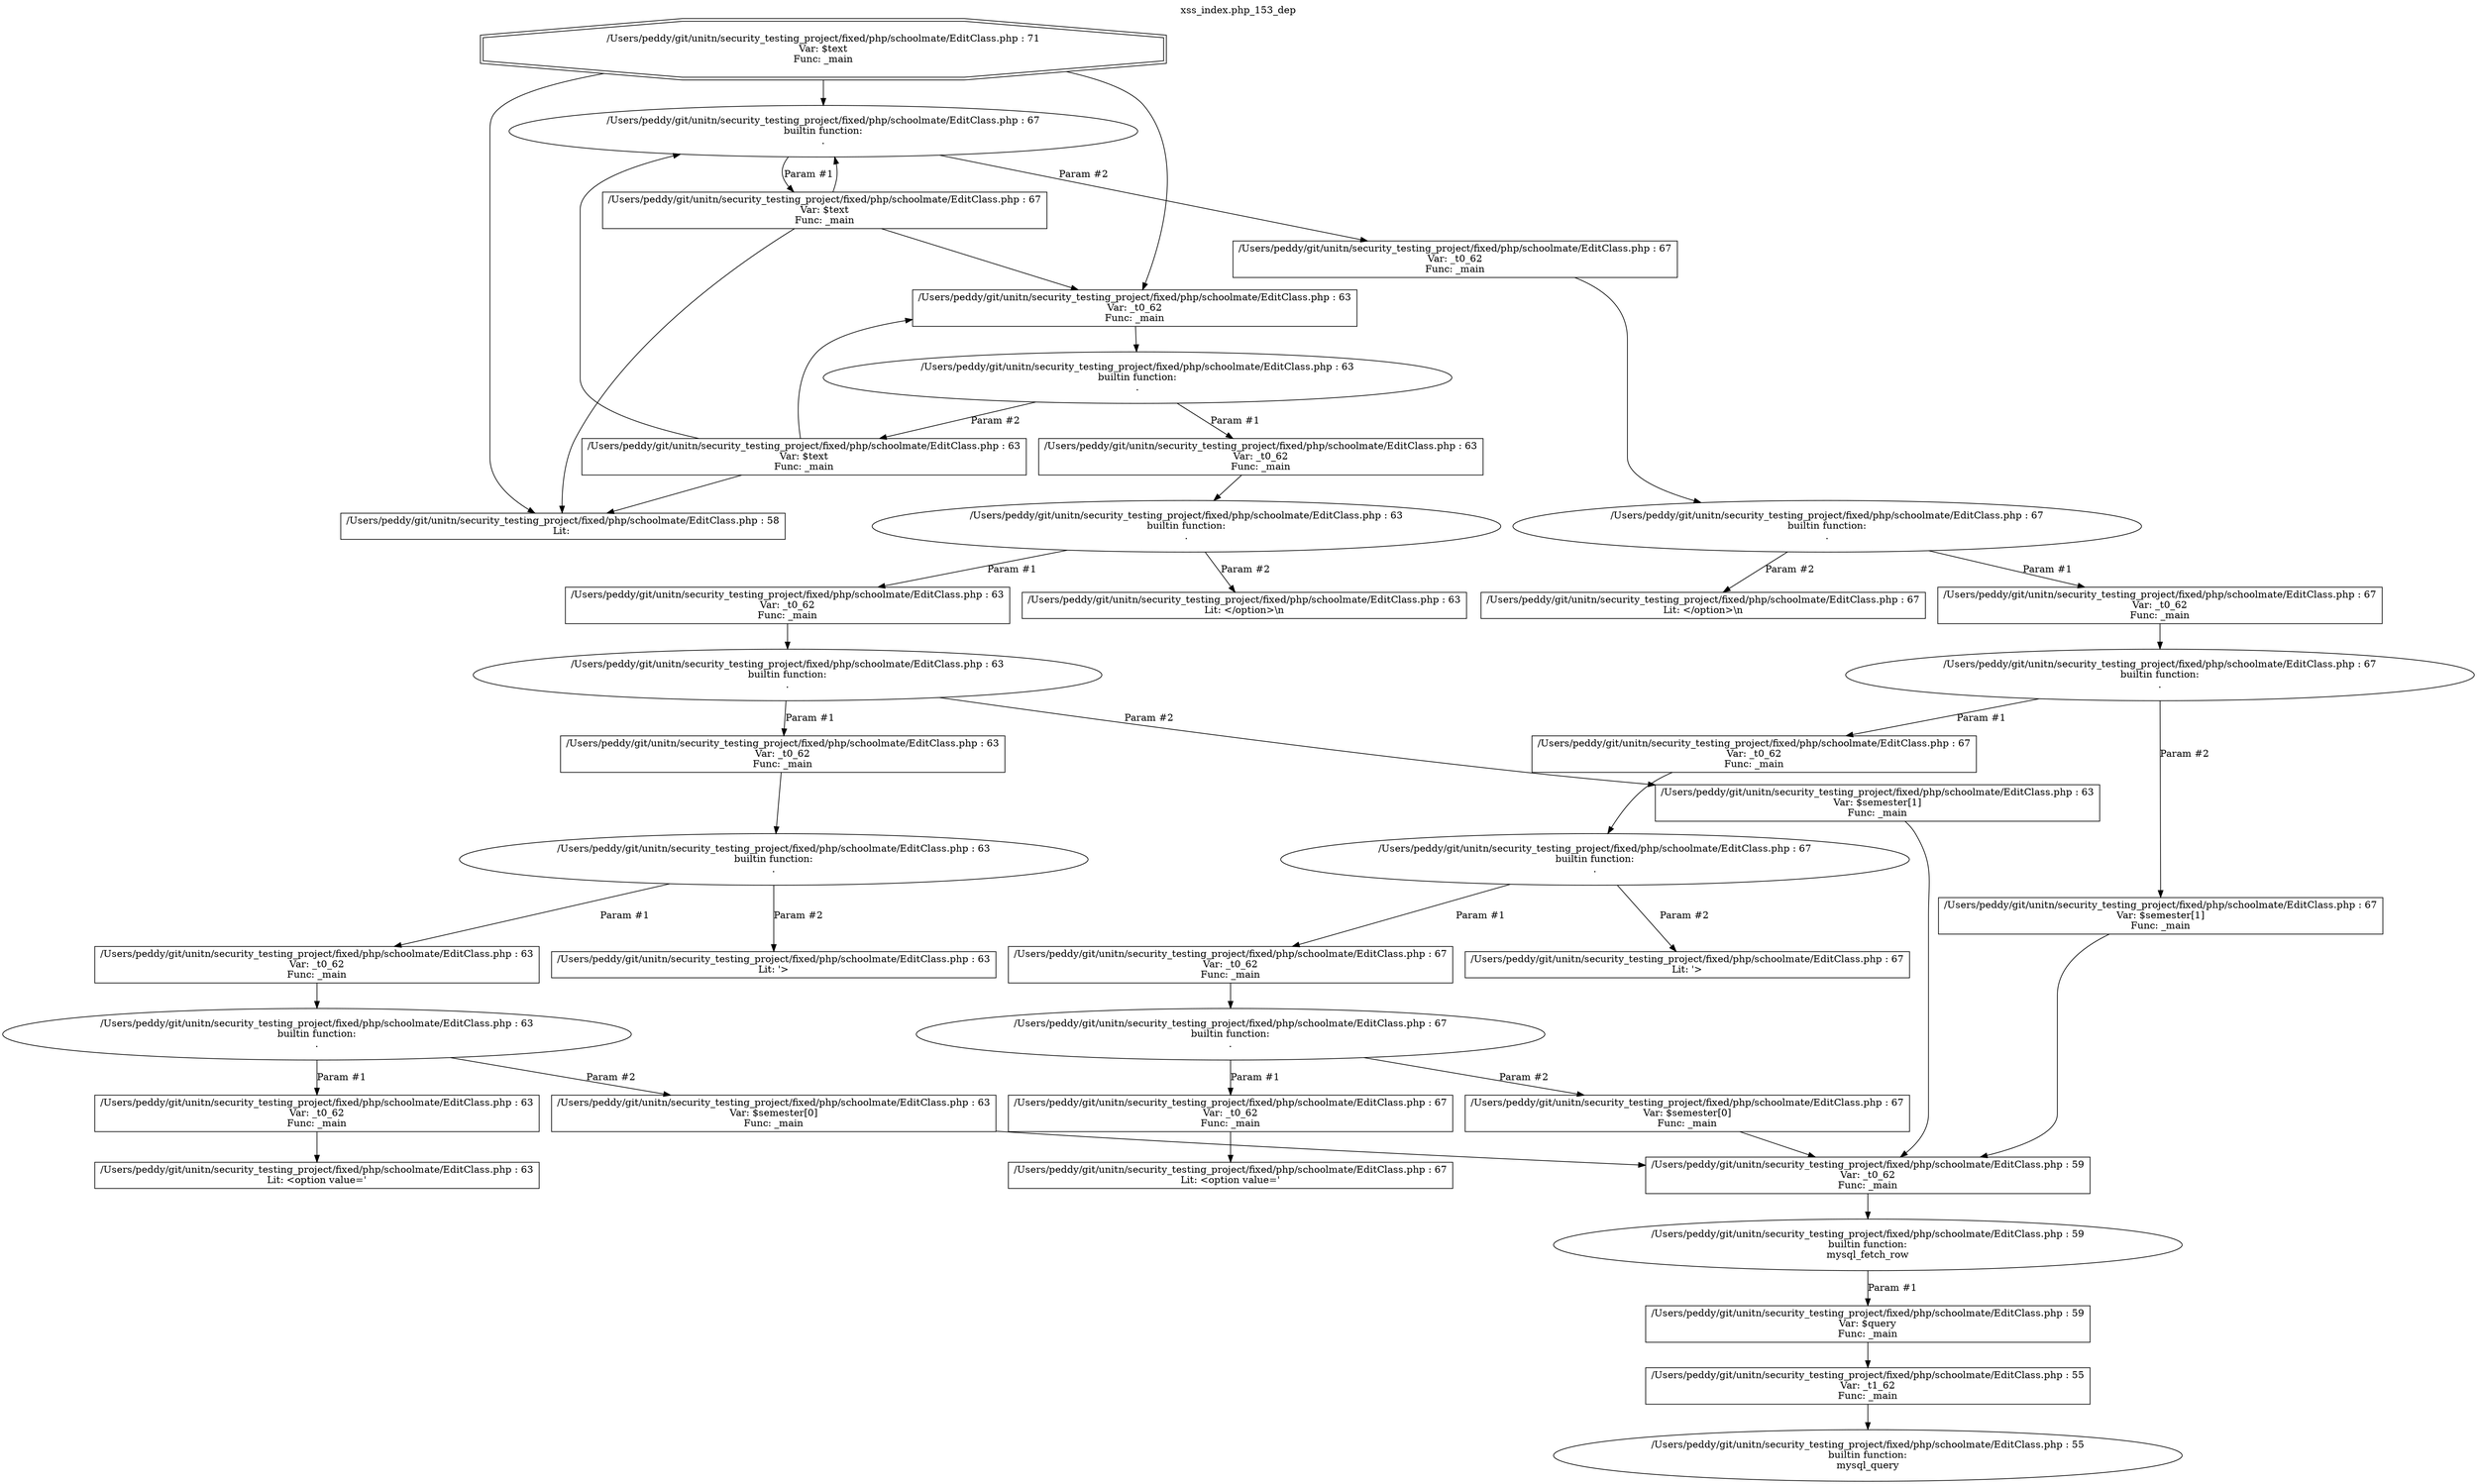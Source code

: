 digraph cfg {
  label="xss_index.php_153_dep";
  labelloc=t;
  n1 [shape=doubleoctagon, label="/Users/peddy/git/unitn/security_testing_project/fixed/php/schoolmate/EditClass.php : 71\nVar: $text\nFunc: _main\n"];
  n2 [shape=box, label="/Users/peddy/git/unitn/security_testing_project/fixed/php/schoolmate/EditClass.php : 58\nLit: \n"];
  n3 [shape=ellipse, label="/Users/peddy/git/unitn/security_testing_project/fixed/php/schoolmate/EditClass.php : 67\nbuiltin function:\n.\n"];
  n4 [shape=box, label="/Users/peddy/git/unitn/security_testing_project/fixed/php/schoolmate/EditClass.php : 67\nVar: $text\nFunc: _main\n"];
  n5 [shape=box, label="/Users/peddy/git/unitn/security_testing_project/fixed/php/schoolmate/EditClass.php : 63\nVar: _t0_62\nFunc: _main\n"];
  n6 [shape=ellipse, label="/Users/peddy/git/unitn/security_testing_project/fixed/php/schoolmate/EditClass.php : 63\nbuiltin function:\n.\n"];
  n7 [shape=box, label="/Users/peddy/git/unitn/security_testing_project/fixed/php/schoolmate/EditClass.php : 63\nVar: _t0_62\nFunc: _main\n"];
  n8 [shape=ellipse, label="/Users/peddy/git/unitn/security_testing_project/fixed/php/schoolmate/EditClass.php : 63\nbuiltin function:\n.\n"];
  n9 [shape=box, label="/Users/peddy/git/unitn/security_testing_project/fixed/php/schoolmate/EditClass.php : 63\nVar: _t0_62\nFunc: _main\n"];
  n10 [shape=ellipse, label="/Users/peddy/git/unitn/security_testing_project/fixed/php/schoolmate/EditClass.php : 63\nbuiltin function:\n.\n"];
  n11 [shape=box, label="/Users/peddy/git/unitn/security_testing_project/fixed/php/schoolmate/EditClass.php : 63\nVar: _t0_62\nFunc: _main\n"];
  n12 [shape=ellipse, label="/Users/peddy/git/unitn/security_testing_project/fixed/php/schoolmate/EditClass.php : 63\nbuiltin function:\n.\n"];
  n13 [shape=box, label="/Users/peddy/git/unitn/security_testing_project/fixed/php/schoolmate/EditClass.php : 63\nVar: _t0_62\nFunc: _main\n"];
  n14 [shape=ellipse, label="/Users/peddy/git/unitn/security_testing_project/fixed/php/schoolmate/EditClass.php : 63\nbuiltin function:\n.\n"];
  n15 [shape=box, label="/Users/peddy/git/unitn/security_testing_project/fixed/php/schoolmate/EditClass.php : 63\nVar: _t0_62\nFunc: _main\n"];
  n16 [shape=box, label="/Users/peddy/git/unitn/security_testing_project/fixed/php/schoolmate/EditClass.php : 63\nLit: <option value='\n"];
  n17 [shape=box, label="/Users/peddy/git/unitn/security_testing_project/fixed/php/schoolmate/EditClass.php : 63\nVar: $semester[0]\nFunc: _main\n"];
  n18 [shape=box, label="/Users/peddy/git/unitn/security_testing_project/fixed/php/schoolmate/EditClass.php : 59\nVar: _t0_62\nFunc: _main\n"];
  n19 [shape=ellipse, label="/Users/peddy/git/unitn/security_testing_project/fixed/php/schoolmate/EditClass.php : 59\nbuiltin function:\nmysql_fetch_row\n"];
  n20 [shape=box, label="/Users/peddy/git/unitn/security_testing_project/fixed/php/schoolmate/EditClass.php : 59\nVar: $query\nFunc: _main\n"];
  n21 [shape=box, label="/Users/peddy/git/unitn/security_testing_project/fixed/php/schoolmate/EditClass.php : 55\nVar: _t1_62\nFunc: _main\n"];
  n22 [shape=ellipse, label="/Users/peddy/git/unitn/security_testing_project/fixed/php/schoolmate/EditClass.php : 55\nbuiltin function:\nmysql_query\n"];
  n23 [shape=box, label="/Users/peddy/git/unitn/security_testing_project/fixed/php/schoolmate/EditClass.php : 63\nLit: '>\n"];
  n24 [shape=box, label="/Users/peddy/git/unitn/security_testing_project/fixed/php/schoolmate/EditClass.php : 63\nVar: $semester[1]\nFunc: _main\n"];
  n25 [shape=box, label="/Users/peddy/git/unitn/security_testing_project/fixed/php/schoolmate/EditClass.php : 63\nLit: </option>\\n\n"];
  n26 [shape=box, label="/Users/peddy/git/unitn/security_testing_project/fixed/php/schoolmate/EditClass.php : 63\nVar: $text\nFunc: _main\n"];
  n27 [shape=box, label="/Users/peddy/git/unitn/security_testing_project/fixed/php/schoolmate/EditClass.php : 67\nVar: _t0_62\nFunc: _main\n"];
  n28 [shape=ellipse, label="/Users/peddy/git/unitn/security_testing_project/fixed/php/schoolmate/EditClass.php : 67\nbuiltin function:\n.\n"];
  n29 [shape=box, label="/Users/peddy/git/unitn/security_testing_project/fixed/php/schoolmate/EditClass.php : 67\nVar: _t0_62\nFunc: _main\n"];
  n30 [shape=ellipse, label="/Users/peddy/git/unitn/security_testing_project/fixed/php/schoolmate/EditClass.php : 67\nbuiltin function:\n.\n"];
  n31 [shape=box, label="/Users/peddy/git/unitn/security_testing_project/fixed/php/schoolmate/EditClass.php : 67\nVar: _t0_62\nFunc: _main\n"];
  n32 [shape=ellipse, label="/Users/peddy/git/unitn/security_testing_project/fixed/php/schoolmate/EditClass.php : 67\nbuiltin function:\n.\n"];
  n33 [shape=box, label="/Users/peddy/git/unitn/security_testing_project/fixed/php/schoolmate/EditClass.php : 67\nVar: _t0_62\nFunc: _main\n"];
  n34 [shape=ellipse, label="/Users/peddy/git/unitn/security_testing_project/fixed/php/schoolmate/EditClass.php : 67\nbuiltin function:\n.\n"];
  n35 [shape=box, label="/Users/peddy/git/unitn/security_testing_project/fixed/php/schoolmate/EditClass.php : 67\nVar: _t0_62\nFunc: _main\n"];
  n36 [shape=box, label="/Users/peddy/git/unitn/security_testing_project/fixed/php/schoolmate/EditClass.php : 67\nLit: <option value='\n"];
  n37 [shape=box, label="/Users/peddy/git/unitn/security_testing_project/fixed/php/schoolmate/EditClass.php : 67\nVar: $semester[0]\nFunc: _main\n"];
  n38 [shape=box, label="/Users/peddy/git/unitn/security_testing_project/fixed/php/schoolmate/EditClass.php : 67\nLit: '>\n"];
  n39 [shape=box, label="/Users/peddy/git/unitn/security_testing_project/fixed/php/schoolmate/EditClass.php : 67\nVar: $semester[1]\nFunc: _main\n"];
  n40 [shape=box, label="/Users/peddy/git/unitn/security_testing_project/fixed/php/schoolmate/EditClass.php : 67\nLit: </option>\\n\n"];
  n1 -> n2;
  n1 -> n3;
  n1 -> n5;
  n4 -> n2;
  n4 -> n3;
  n4 -> n5;
  n5 -> n6;
  n7 -> n8;
  n9 -> n10;
  n11 -> n12;
  n13 -> n14;
  n15 -> n16;
  n14 -> n15[label="Param #1"];
  n14 -> n17[label="Param #2"];
  n18 -> n19;
  n21 -> n22;
  n20 -> n21;
  n19 -> n20[label="Param #1"];
  n17 -> n18;
  n12 -> n13[label="Param #1"];
  n12 -> n23[label="Param #2"];
  n10 -> n11[label="Param #1"];
  n10 -> n24[label="Param #2"];
  n24 -> n18;
  n8 -> n9[label="Param #1"];
  n8 -> n25[label="Param #2"];
  n6 -> n7[label="Param #1"];
  n6 -> n26[label="Param #2"];
  n26 -> n2;
  n26 -> n3;
  n26 -> n5;
  n3 -> n4[label="Param #1"];
  n3 -> n27[label="Param #2"];
  n27 -> n28;
  n29 -> n30;
  n31 -> n32;
  n33 -> n34;
  n35 -> n36;
  n34 -> n35[label="Param #1"];
  n34 -> n37[label="Param #2"];
  n37 -> n18;
  n32 -> n33[label="Param #1"];
  n32 -> n38[label="Param #2"];
  n30 -> n31[label="Param #1"];
  n30 -> n39[label="Param #2"];
  n39 -> n18;
  n28 -> n29[label="Param #1"];
  n28 -> n40[label="Param #2"];
}
